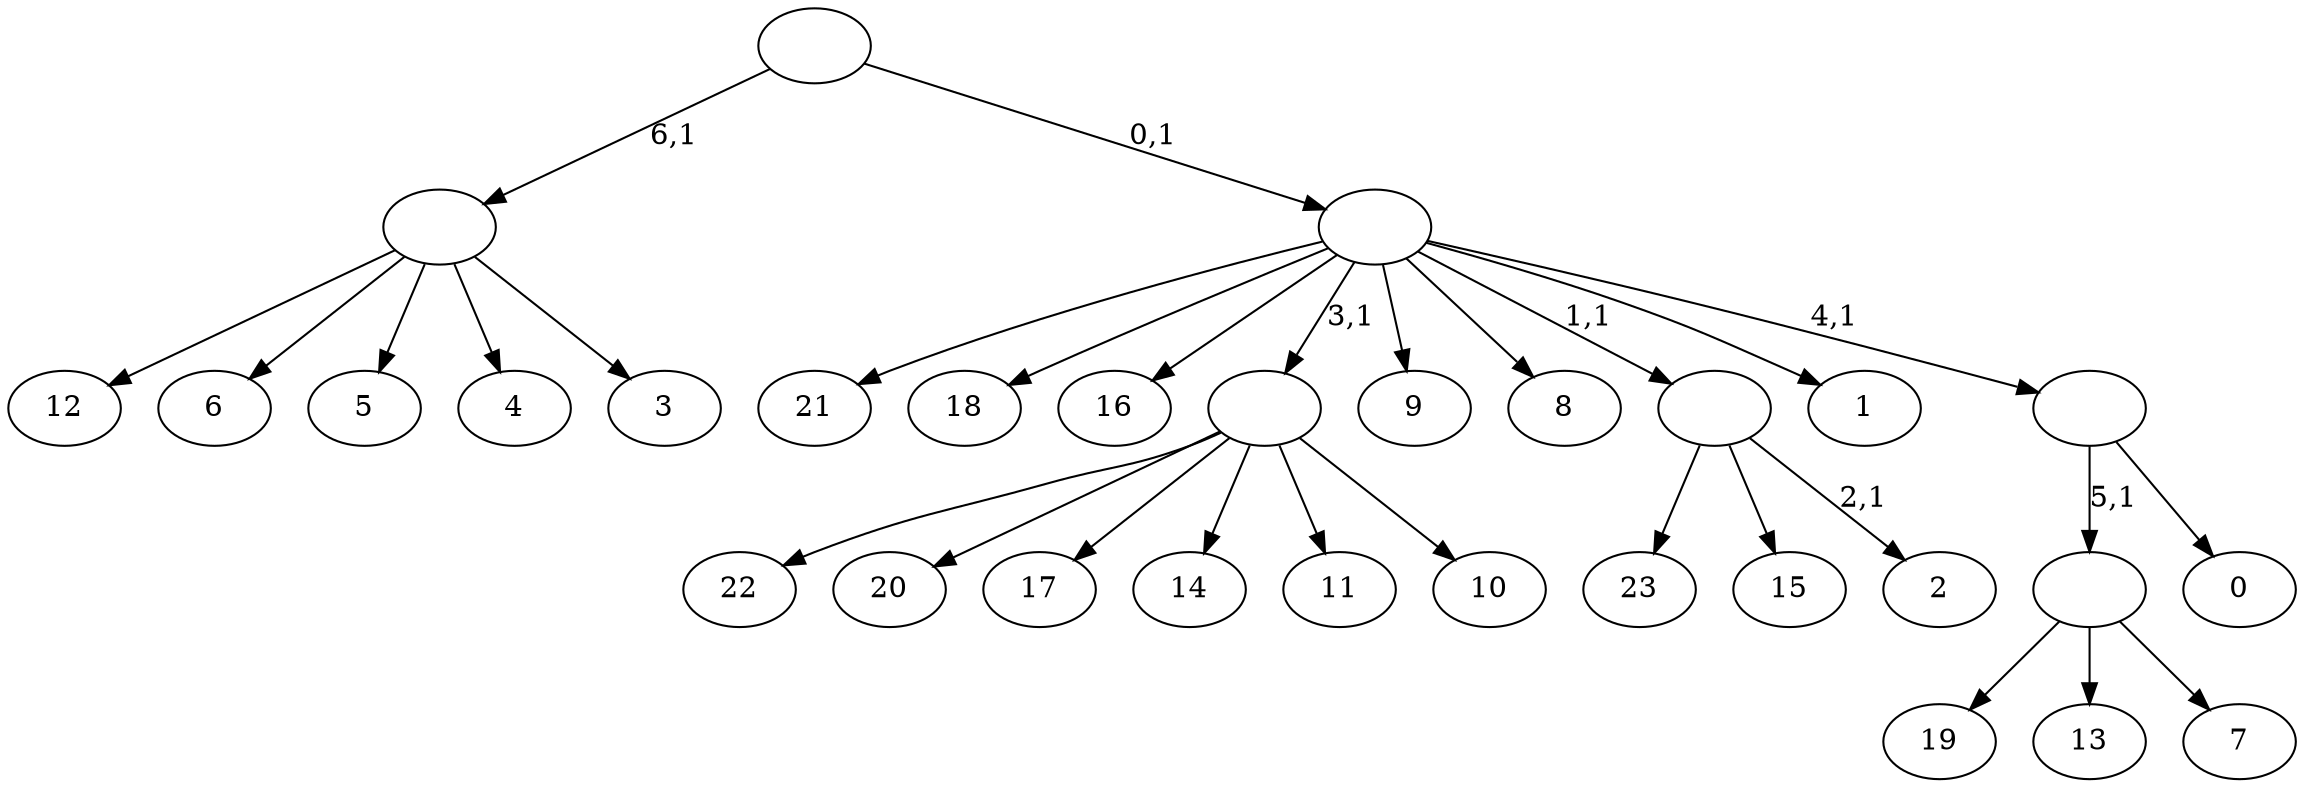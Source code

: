 digraph T {
	31 [label="23"]
	30 [label="22"]
	29 [label="21"]
	28 [label="20"]
	27 [label="19"]
	26 [label="18"]
	25 [label="17"]
	24 [label="16"]
	23 [label="15"]
	22 [label="14"]
	21 [label="13"]
	20 [label="12"]
	19 [label="11"]
	18 [label="10"]
	17 [label=""]
	16 [label="9"]
	15 [label="8"]
	14 [label="7"]
	13 [label=""]
	12 [label="6"]
	11 [label="5"]
	10 [label="4"]
	9 [label="3"]
	8 [label=""]
	7 [label="2"]
	5 [label=""]
	4 [label="1"]
	3 [label="0"]
	2 [label=""]
	1 [label=""]
	0 [label=""]
	17 -> 30 [label=""]
	17 -> 28 [label=""]
	17 -> 25 [label=""]
	17 -> 22 [label=""]
	17 -> 19 [label=""]
	17 -> 18 [label=""]
	13 -> 27 [label=""]
	13 -> 21 [label=""]
	13 -> 14 [label=""]
	8 -> 20 [label=""]
	8 -> 12 [label=""]
	8 -> 11 [label=""]
	8 -> 10 [label=""]
	8 -> 9 [label=""]
	5 -> 7 [label="2,1"]
	5 -> 31 [label=""]
	5 -> 23 [label=""]
	2 -> 13 [label="5,1"]
	2 -> 3 [label=""]
	1 -> 29 [label=""]
	1 -> 26 [label=""]
	1 -> 24 [label=""]
	1 -> 17 [label="3,1"]
	1 -> 16 [label=""]
	1 -> 15 [label=""]
	1 -> 5 [label="1,1"]
	1 -> 4 [label=""]
	1 -> 2 [label="4,1"]
	0 -> 8 [label="6,1"]
	0 -> 1 [label="0,1"]
}
